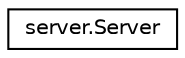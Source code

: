 digraph "Graphical Class Hierarchy"
{
 // LATEX_PDF_SIZE
  edge [fontname="Helvetica",fontsize="10",labelfontname="Helvetica",labelfontsize="10"];
  node [fontname="Helvetica",fontsize="10",shape=record];
  rankdir="LR";
  Node0 [label="server.Server",height=0.2,width=0.4,color="black", fillcolor="white", style="filled",URL="$classserver_1_1Server.html",tooltip=" "];
}
